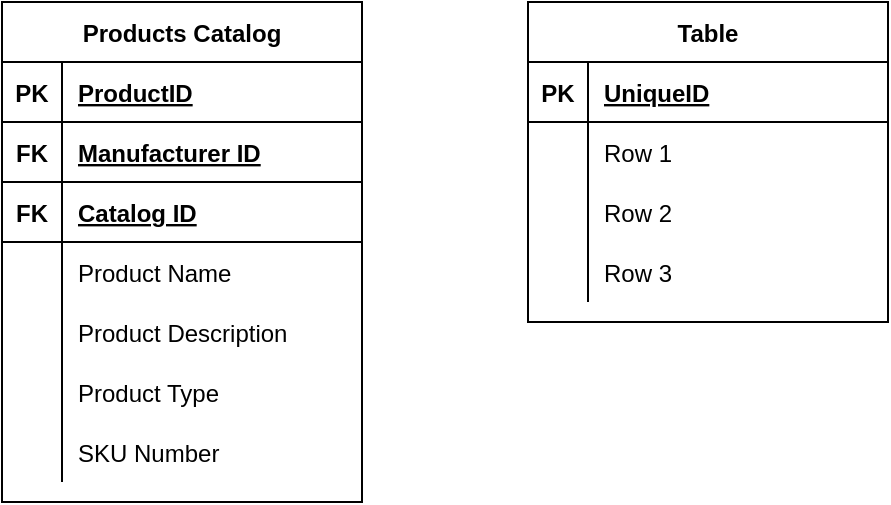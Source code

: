 <mxfile version="14.4.8" type="github">
  <diagram name="Page-1" id="efa7a0a1-bf9b-a30e-e6df-94a7791c09e9">
    <mxGraphModel dx="1460" dy="762" grid="1" gridSize="10" guides="1" tooltips="1" connect="1" arrows="1" fold="1" page="1" pageScale="1" pageWidth="826" pageHeight="1169" background="#ffffff" math="0" shadow="0">
      <root>
        <mxCell id="0" />
        <mxCell id="1" parent="0" />
        <mxCell id="um7V8yeOU8bJLNrAl1ep-114" value="Products Catalog" style="shape=table;startSize=30;container=1;collapsible=1;childLayout=tableLayout;fixedRows=1;rowLines=0;fontStyle=1;align=center;resizeLast=1;" vertex="1" parent="1">
          <mxGeometry x="60" y="40" width="180" height="250" as="geometry" />
        </mxCell>
        <mxCell id="um7V8yeOU8bJLNrAl1ep-115" value="" style="shape=partialRectangle;collapsible=0;dropTarget=0;pointerEvents=0;fillColor=none;top=0;left=0;bottom=1;right=0;points=[[0,0.5],[1,0.5]];portConstraint=eastwest;" vertex="1" parent="um7V8yeOU8bJLNrAl1ep-114">
          <mxGeometry y="30" width="180" height="30" as="geometry" />
        </mxCell>
        <mxCell id="um7V8yeOU8bJLNrAl1ep-116" value="PK" style="shape=partialRectangle;connectable=0;fillColor=none;top=0;left=0;bottom=0;right=0;fontStyle=1;overflow=hidden;" vertex="1" parent="um7V8yeOU8bJLNrAl1ep-115">
          <mxGeometry width="30" height="30" as="geometry" />
        </mxCell>
        <mxCell id="um7V8yeOU8bJLNrAl1ep-117" value="ProductID" style="shape=partialRectangle;connectable=0;fillColor=none;top=0;left=0;bottom=0;right=0;align=left;spacingLeft=6;fontStyle=5;overflow=hidden;" vertex="1" parent="um7V8yeOU8bJLNrAl1ep-115">
          <mxGeometry x="30" width="150" height="30" as="geometry" />
        </mxCell>
        <mxCell id="um7V8yeOU8bJLNrAl1ep-144" style="shape=partialRectangle;collapsible=0;dropTarget=0;pointerEvents=0;fillColor=none;top=0;left=0;bottom=1;right=0;points=[[0,0.5],[1,0.5]];portConstraint=eastwest;" vertex="1" parent="um7V8yeOU8bJLNrAl1ep-114">
          <mxGeometry y="60" width="180" height="30" as="geometry" />
        </mxCell>
        <mxCell id="um7V8yeOU8bJLNrAl1ep-145" value="FK" style="shape=partialRectangle;connectable=0;fillColor=none;top=0;left=0;bottom=0;right=0;fontStyle=1;overflow=hidden;" vertex="1" parent="um7V8yeOU8bJLNrAl1ep-144">
          <mxGeometry width="30" height="30" as="geometry" />
        </mxCell>
        <mxCell id="um7V8yeOU8bJLNrAl1ep-146" value="Manufacturer ID" style="shape=partialRectangle;connectable=0;fillColor=none;top=0;left=0;bottom=0;right=0;align=left;spacingLeft=6;fontStyle=5;overflow=hidden;" vertex="1" parent="um7V8yeOU8bJLNrAl1ep-144">
          <mxGeometry x="30" width="150" height="30" as="geometry" />
        </mxCell>
        <mxCell id="um7V8yeOU8bJLNrAl1ep-141" style="shape=partialRectangle;collapsible=0;dropTarget=0;pointerEvents=0;fillColor=none;top=0;left=0;bottom=1;right=0;points=[[0,0.5],[1,0.5]];portConstraint=eastwest;" vertex="1" parent="um7V8yeOU8bJLNrAl1ep-114">
          <mxGeometry y="90" width="180" height="30" as="geometry" />
        </mxCell>
        <mxCell id="um7V8yeOU8bJLNrAl1ep-142" value="FK" style="shape=partialRectangle;connectable=0;fillColor=none;top=0;left=0;bottom=0;right=0;fontStyle=1;overflow=hidden;" vertex="1" parent="um7V8yeOU8bJLNrAl1ep-141">
          <mxGeometry width="30" height="30" as="geometry" />
        </mxCell>
        <mxCell id="um7V8yeOU8bJLNrAl1ep-143" value="Catalog ID" style="shape=partialRectangle;connectable=0;fillColor=none;top=0;left=0;bottom=0;right=0;align=left;spacingLeft=6;fontStyle=5;overflow=hidden;" vertex="1" parent="um7V8yeOU8bJLNrAl1ep-141">
          <mxGeometry x="30" width="150" height="30" as="geometry" />
        </mxCell>
        <mxCell id="um7V8yeOU8bJLNrAl1ep-118" value="" style="shape=partialRectangle;collapsible=0;dropTarget=0;pointerEvents=0;fillColor=none;top=0;left=0;bottom=0;right=0;points=[[0,0.5],[1,0.5]];portConstraint=eastwest;" vertex="1" parent="um7V8yeOU8bJLNrAl1ep-114">
          <mxGeometry y="120" width="180" height="30" as="geometry" />
        </mxCell>
        <mxCell id="um7V8yeOU8bJLNrAl1ep-119" value="" style="shape=partialRectangle;connectable=0;fillColor=none;top=0;left=0;bottom=0;right=0;editable=1;overflow=hidden;" vertex="1" parent="um7V8yeOU8bJLNrAl1ep-118">
          <mxGeometry width="30" height="30" as="geometry" />
        </mxCell>
        <mxCell id="um7V8yeOU8bJLNrAl1ep-120" value="Product Name" style="shape=partialRectangle;connectable=0;fillColor=none;top=0;left=0;bottom=0;right=0;align=left;spacingLeft=6;overflow=hidden;" vertex="1" parent="um7V8yeOU8bJLNrAl1ep-118">
          <mxGeometry x="30" width="150" height="30" as="geometry" />
        </mxCell>
        <mxCell id="um7V8yeOU8bJLNrAl1ep-121" value="" style="shape=partialRectangle;collapsible=0;dropTarget=0;pointerEvents=0;fillColor=none;top=0;left=0;bottom=0;right=0;points=[[0,0.5],[1,0.5]];portConstraint=eastwest;" vertex="1" parent="um7V8yeOU8bJLNrAl1ep-114">
          <mxGeometry y="150" width="180" height="30" as="geometry" />
        </mxCell>
        <mxCell id="um7V8yeOU8bJLNrAl1ep-122" value="" style="shape=partialRectangle;connectable=0;fillColor=none;top=0;left=0;bottom=0;right=0;editable=1;overflow=hidden;" vertex="1" parent="um7V8yeOU8bJLNrAl1ep-121">
          <mxGeometry width="30" height="30" as="geometry" />
        </mxCell>
        <mxCell id="um7V8yeOU8bJLNrAl1ep-123" value="Product Description" style="shape=partialRectangle;connectable=0;fillColor=none;top=0;left=0;bottom=0;right=0;align=left;spacingLeft=6;overflow=hidden;" vertex="1" parent="um7V8yeOU8bJLNrAl1ep-121">
          <mxGeometry x="30" width="150" height="30" as="geometry" />
        </mxCell>
        <mxCell id="um7V8yeOU8bJLNrAl1ep-124" value="" style="shape=partialRectangle;collapsible=0;dropTarget=0;pointerEvents=0;fillColor=none;top=0;left=0;bottom=0;right=0;points=[[0,0.5],[1,0.5]];portConstraint=eastwest;" vertex="1" parent="um7V8yeOU8bJLNrAl1ep-114">
          <mxGeometry y="180" width="180" height="30" as="geometry" />
        </mxCell>
        <mxCell id="um7V8yeOU8bJLNrAl1ep-125" value="" style="shape=partialRectangle;connectable=0;fillColor=none;top=0;left=0;bottom=0;right=0;editable=1;overflow=hidden;" vertex="1" parent="um7V8yeOU8bJLNrAl1ep-124">
          <mxGeometry width="30" height="30" as="geometry" />
        </mxCell>
        <mxCell id="um7V8yeOU8bJLNrAl1ep-126" value="Product Type" style="shape=partialRectangle;connectable=0;fillColor=none;top=0;left=0;bottom=0;right=0;align=left;spacingLeft=6;overflow=hidden;" vertex="1" parent="um7V8yeOU8bJLNrAl1ep-124">
          <mxGeometry x="30" width="150" height="30" as="geometry" />
        </mxCell>
        <mxCell id="um7V8yeOU8bJLNrAl1ep-147" style="shape=partialRectangle;collapsible=0;dropTarget=0;pointerEvents=0;fillColor=none;top=0;left=0;bottom=0;right=0;points=[[0,0.5],[1,0.5]];portConstraint=eastwest;" vertex="1" parent="um7V8yeOU8bJLNrAl1ep-114">
          <mxGeometry y="210" width="180" height="30" as="geometry" />
        </mxCell>
        <mxCell id="um7V8yeOU8bJLNrAl1ep-148" style="shape=partialRectangle;connectable=0;fillColor=none;top=0;left=0;bottom=0;right=0;editable=1;overflow=hidden;" vertex="1" parent="um7V8yeOU8bJLNrAl1ep-147">
          <mxGeometry width="30" height="30" as="geometry" />
        </mxCell>
        <mxCell id="um7V8yeOU8bJLNrAl1ep-149" value="SKU Number" style="shape=partialRectangle;connectable=0;fillColor=none;top=0;left=0;bottom=0;right=0;align=left;spacingLeft=6;overflow=hidden;" vertex="1" parent="um7V8yeOU8bJLNrAl1ep-147">
          <mxGeometry x="30" width="150" height="30" as="geometry" />
        </mxCell>
        <mxCell id="um7V8yeOU8bJLNrAl1ep-151" value="Table" style="shape=table;startSize=30;container=1;collapsible=1;childLayout=tableLayout;fixedRows=1;rowLines=0;fontStyle=1;align=center;resizeLast=1;" vertex="1" parent="1">
          <mxGeometry x="323" y="40" width="180" height="160" as="geometry" />
        </mxCell>
        <mxCell id="um7V8yeOU8bJLNrAl1ep-152" value="" style="shape=partialRectangle;collapsible=0;dropTarget=0;pointerEvents=0;fillColor=none;top=0;left=0;bottom=1;right=0;points=[[0,0.5],[1,0.5]];portConstraint=eastwest;" vertex="1" parent="um7V8yeOU8bJLNrAl1ep-151">
          <mxGeometry y="30" width="180" height="30" as="geometry" />
        </mxCell>
        <mxCell id="um7V8yeOU8bJLNrAl1ep-153" value="PK" style="shape=partialRectangle;connectable=0;fillColor=none;top=0;left=0;bottom=0;right=0;fontStyle=1;overflow=hidden;" vertex="1" parent="um7V8yeOU8bJLNrAl1ep-152">
          <mxGeometry width="30" height="30" as="geometry" />
        </mxCell>
        <mxCell id="um7V8yeOU8bJLNrAl1ep-154" value="UniqueID" style="shape=partialRectangle;connectable=0;fillColor=none;top=0;left=0;bottom=0;right=0;align=left;spacingLeft=6;fontStyle=5;overflow=hidden;" vertex="1" parent="um7V8yeOU8bJLNrAl1ep-152">
          <mxGeometry x="30" width="150" height="30" as="geometry" />
        </mxCell>
        <mxCell id="um7V8yeOU8bJLNrAl1ep-155" value="" style="shape=partialRectangle;collapsible=0;dropTarget=0;pointerEvents=0;fillColor=none;top=0;left=0;bottom=0;right=0;points=[[0,0.5],[1,0.5]];portConstraint=eastwest;" vertex="1" parent="um7V8yeOU8bJLNrAl1ep-151">
          <mxGeometry y="60" width="180" height="30" as="geometry" />
        </mxCell>
        <mxCell id="um7V8yeOU8bJLNrAl1ep-156" value="" style="shape=partialRectangle;connectable=0;fillColor=none;top=0;left=0;bottom=0;right=0;editable=1;overflow=hidden;" vertex="1" parent="um7V8yeOU8bJLNrAl1ep-155">
          <mxGeometry width="30" height="30" as="geometry" />
        </mxCell>
        <mxCell id="um7V8yeOU8bJLNrAl1ep-157" value="Row 1" style="shape=partialRectangle;connectable=0;fillColor=none;top=0;left=0;bottom=0;right=0;align=left;spacingLeft=6;overflow=hidden;" vertex="1" parent="um7V8yeOU8bJLNrAl1ep-155">
          <mxGeometry x="30" width="150" height="30" as="geometry" />
        </mxCell>
        <mxCell id="um7V8yeOU8bJLNrAl1ep-158" value="" style="shape=partialRectangle;collapsible=0;dropTarget=0;pointerEvents=0;fillColor=none;top=0;left=0;bottom=0;right=0;points=[[0,0.5],[1,0.5]];portConstraint=eastwest;" vertex="1" parent="um7V8yeOU8bJLNrAl1ep-151">
          <mxGeometry y="90" width="180" height="30" as="geometry" />
        </mxCell>
        <mxCell id="um7V8yeOU8bJLNrAl1ep-159" value="" style="shape=partialRectangle;connectable=0;fillColor=none;top=0;left=0;bottom=0;right=0;editable=1;overflow=hidden;" vertex="1" parent="um7V8yeOU8bJLNrAl1ep-158">
          <mxGeometry width="30" height="30" as="geometry" />
        </mxCell>
        <mxCell id="um7V8yeOU8bJLNrAl1ep-160" value="Row 2" style="shape=partialRectangle;connectable=0;fillColor=none;top=0;left=0;bottom=0;right=0;align=left;spacingLeft=6;overflow=hidden;" vertex="1" parent="um7V8yeOU8bJLNrAl1ep-158">
          <mxGeometry x="30" width="150" height="30" as="geometry" />
        </mxCell>
        <mxCell id="um7V8yeOU8bJLNrAl1ep-161" value="" style="shape=partialRectangle;collapsible=0;dropTarget=0;pointerEvents=0;fillColor=none;top=0;left=0;bottom=0;right=0;points=[[0,0.5],[1,0.5]];portConstraint=eastwest;" vertex="1" parent="um7V8yeOU8bJLNrAl1ep-151">
          <mxGeometry y="120" width="180" height="30" as="geometry" />
        </mxCell>
        <mxCell id="um7V8yeOU8bJLNrAl1ep-162" value="" style="shape=partialRectangle;connectable=0;fillColor=none;top=0;left=0;bottom=0;right=0;editable=1;overflow=hidden;" vertex="1" parent="um7V8yeOU8bJLNrAl1ep-161">
          <mxGeometry width="30" height="30" as="geometry" />
        </mxCell>
        <mxCell id="um7V8yeOU8bJLNrAl1ep-163" value="Row 3" style="shape=partialRectangle;connectable=0;fillColor=none;top=0;left=0;bottom=0;right=0;align=left;spacingLeft=6;overflow=hidden;" vertex="1" parent="um7V8yeOU8bJLNrAl1ep-161">
          <mxGeometry x="30" width="150" height="30" as="geometry" />
        </mxCell>
      </root>
    </mxGraphModel>
  </diagram>
</mxfile>
